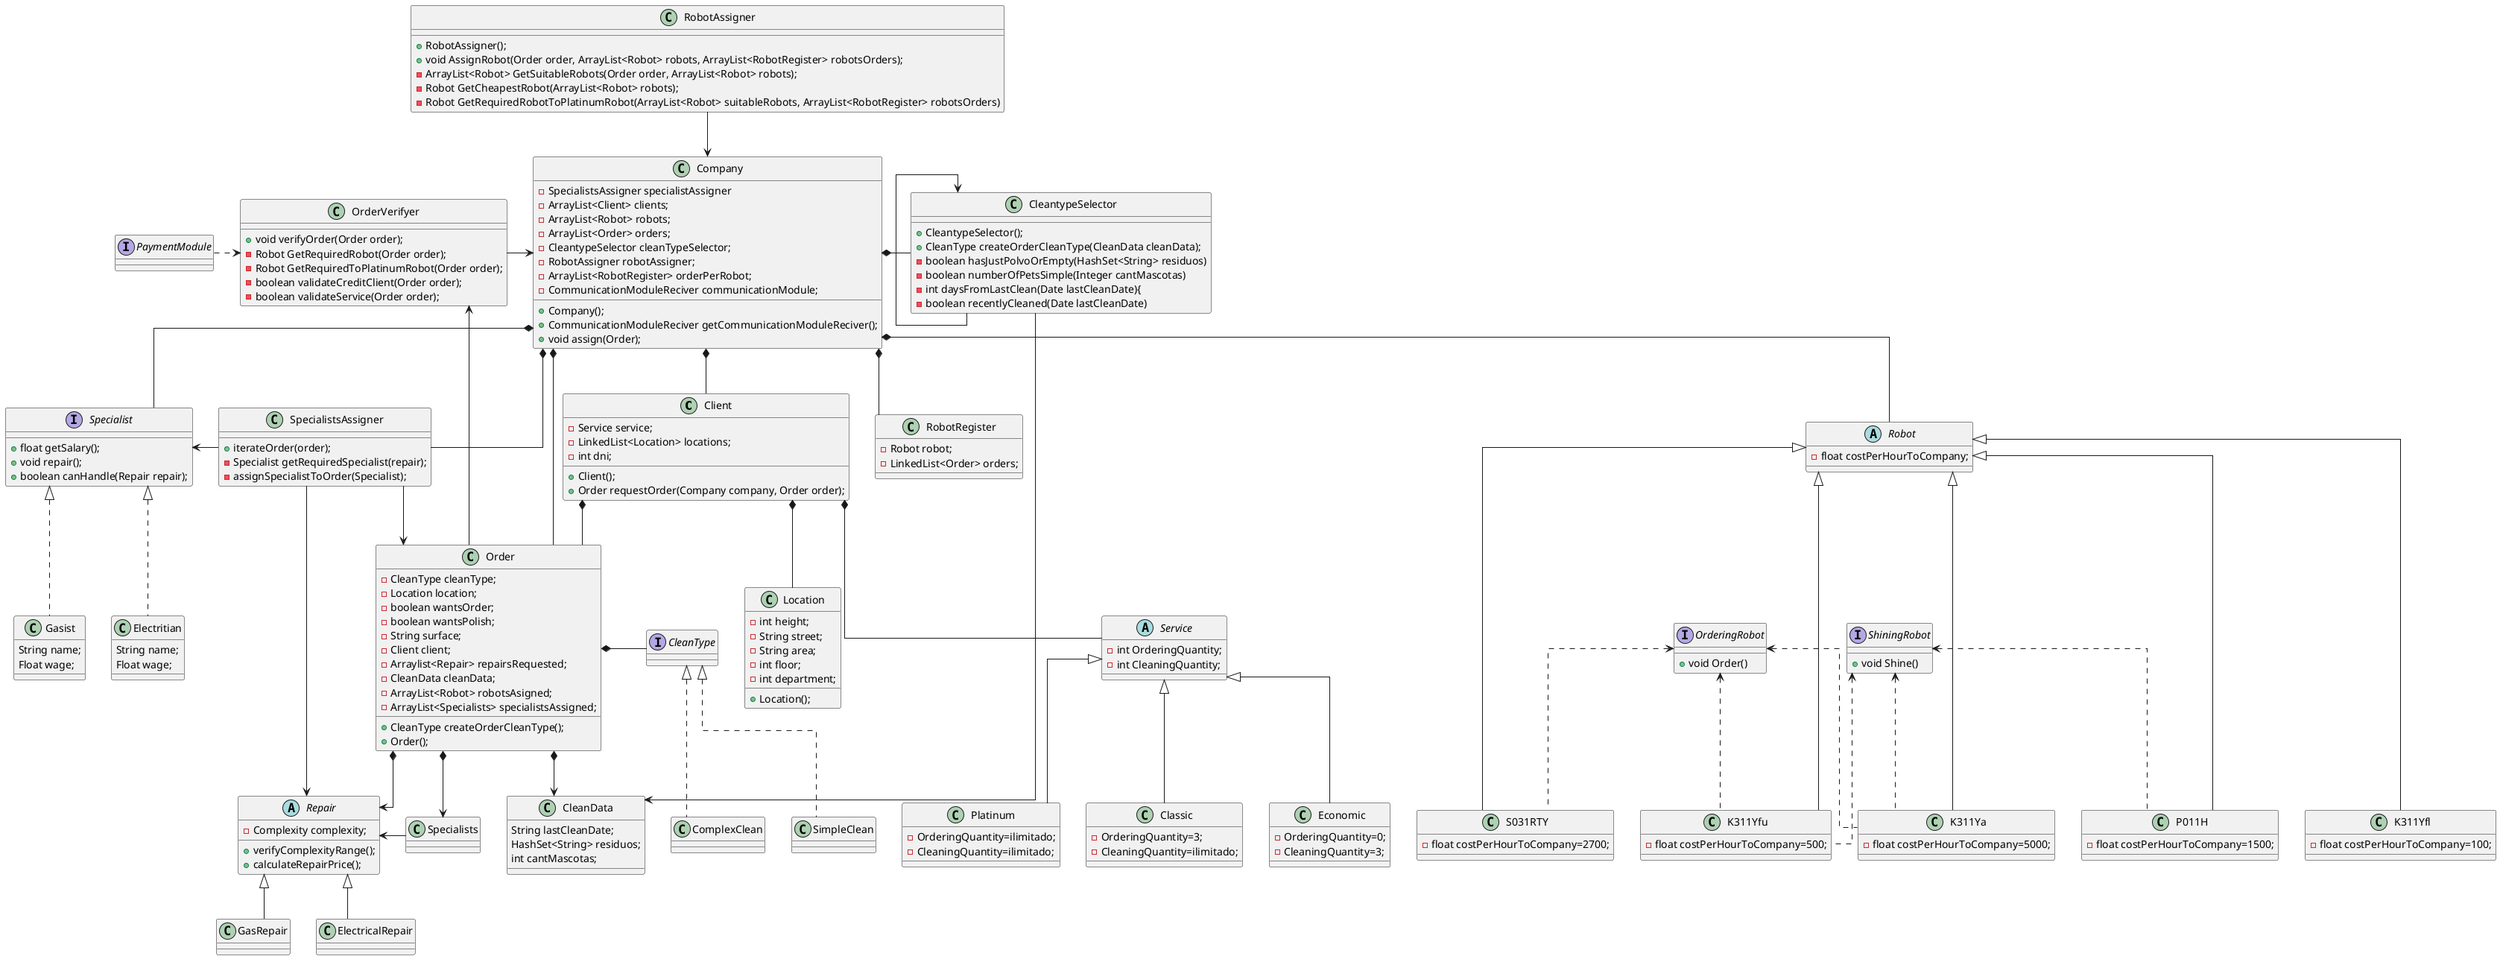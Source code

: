 @startuml
'https://plantuml.com/class-diagram

skinparam linetype ortho

class Client {
    - Service service;
    - LinkedList<Location> locations;
    - int dni;

    + Client();
    + Order requestOrder(Company company, Order order);
}

class Location{
    - int height;
    - String street;
    - String area;
    - int floor;
    - int department;
    + Location();
}


class RobotRegister{
    - Robot robot;
    - LinkedList<Order> orders;
}

abstract Robot{
    - float costPerHourToCompany;
}
class S031RTY{
    - float costPerHourToCompany=2700;
}
class K311Yfu{
    - float costPerHourToCompany=500;
}
class P011H{
    - float costPerHourToCompany=1500;
}
class K311Ya{
    - float costPerHourToCompany=5000;
}
class K311Yfl{
    - float costPerHourToCompany=100;
}

interface OrderingRobot{
    + void Order()
}
interface ShiningRobot{
    + void Shine()
}

abstract Service{
    - int OrderingQuantity;
    - int CleaningQuantity;
}
class Platinum{
    - OrderingQuantity=ilimitado;
    - CleaningQuantity=ilimitado;
}
class Classic{
    - OrderingQuantity=3;
    - CleaningQuantity=ilimitado;
}

class Economic{
    - OrderingQuantity=0;
    - CleaningQuantity=3;
}

class Company{
    -SpecialistsAssigner specialistAssigner
    - ArrayList<Client> clients;
    - ArrayList<Robot> robots;
    - ArrayList<Order> orders;
    - CleantypeSelector cleanTypeSelector;
    - RobotAssigner robotAssigner;
    - ArrayList<RobotRegister> orderPerRobot;
    - CommunicationModuleReciver communicationModule;

    + Company();
    + CommunicationModuleReciver getCommunicationModuleReciver();
    + void assign(Order);
}

class OrderVerifyer{
    + void verifyOrder(Order order);
    - Robot GetRequiredRobot(Order order);
    - Robot GetRequiredToPlatinumRobot(Order order);
}

class RobotAssigner{
   + RobotAssigner();
   + void AssignRobot(Order order, ArrayList<Robot> robots, ArrayList<RobotRegister> robotsOrders);
   - ArrayList<Robot> GetSuitableRobots(Order order, ArrayList<Robot> robots);
   - Robot GetCheapestRobot(ArrayList<Robot> robots);
   - Robot GetRequiredRobotToPlatinumRobot(ArrayList<Robot> suitableRobots, ArrayList<RobotRegister> robotsOrders)
}

class Order{

    - CleanType cleanType;
    - Location location;
    - boolean wantsOrder;
    - boolean wantsPolish;
    - String surface;
    - Client client;
    - Arraylist<Repair> repairsRequested;
    - CleanData cleanData;
    + CleanType createOrderCleanType();
    + Order();
    - ArrayList<Robot> robotsAsigned;
    - ArrayList<Specialists> specialistsAssigned;
}



class CleantypeSelector {

+CleantypeSelector();
+CleanType createOrderCleanType(CleanData cleanData);
-boolean hasJustPolvoOrEmpty(HashSet<String> residuos)
-boolean numberOfPetsSimple(Integer cantMascotas)
-int daysFromLastClean(Date lastCleanDate){
-boolean recentlyCleaned(Date lastCleanDate)
}


interface CleanType{

}
class ComplexClean implements CleanType{
}

class SimpleClean implements CleanType{

}


class OrderVerifyer{
    - boolean validateCreditClient(Order order);
    - boolean validateService(Order order);
}

Interface PaymentModule{
}



interface Specialist{
    + float getSalary();
    + void repair();
    + boolean canHandle(Repair repair);
}

class Gasist implements Specialist{
String name;
Float wage;
}

class Electritian implements Specialist{
String name;
Float wage;
}

abstract class Repair{
   -Complexity complexity;
   +verifyComplexityRange();
   +calculateRepairPrice();
}
class GasRepair extends Repair{

}
class ElectricalRepair extends Repair{

}

class SpecialistsAssigner {
+iterateOrder(order);
-Specialist getRequiredSpecialist(repair);
-assignSpecialistToOrder(Specialist);

}

class CleanData{
    String lastCleanDate;
    HashSet<String> residuos;
    int cantMascotas;
}

SpecialistsAssigner->Order

Order*-->CleanData
CleantypeSelector -right>CleanData
SpecialistsAssigner->Repair

SpecialistsAssigner-left>Specialist

Specialists-left->Repair
OrderVerifyer <.left. PaymentModule
OrderVerifyer <-- Order

Service <|-- Platinum
Service <|-- Classic
Service <|-- Economic


CleantypeSelector<--CleantypeSelector

Company *-- SpecialistsAssigner

Company*-- Robot
Company *-- Client
Company *-- Order
Company *-- RobotRegister
Company <-left- OrderVerifyer
Company <-up- RobotAssigner

Robot <|--- K311Yfl
Robot <|--- K311Yfu
Robot <|--- P011H
Robot <|--- K311Ya
Robot <|--- S031RTY

ShiningRobot <.. K311Yfu
ShiningRobot <.. P011H
ShiningRobot <.. K311Ya
OrderingRobot <.. K311Yfu
OrderingRobot <.. K311Ya
OrderingRobot <.. S031RTY

Client *-- Service
Client *-- Location
Company *--Specialist
Company *-CleantypeSelector
Order*-->Specialists
Order*-->Repair
Order*- CleanType
Client*--Order
@enduml